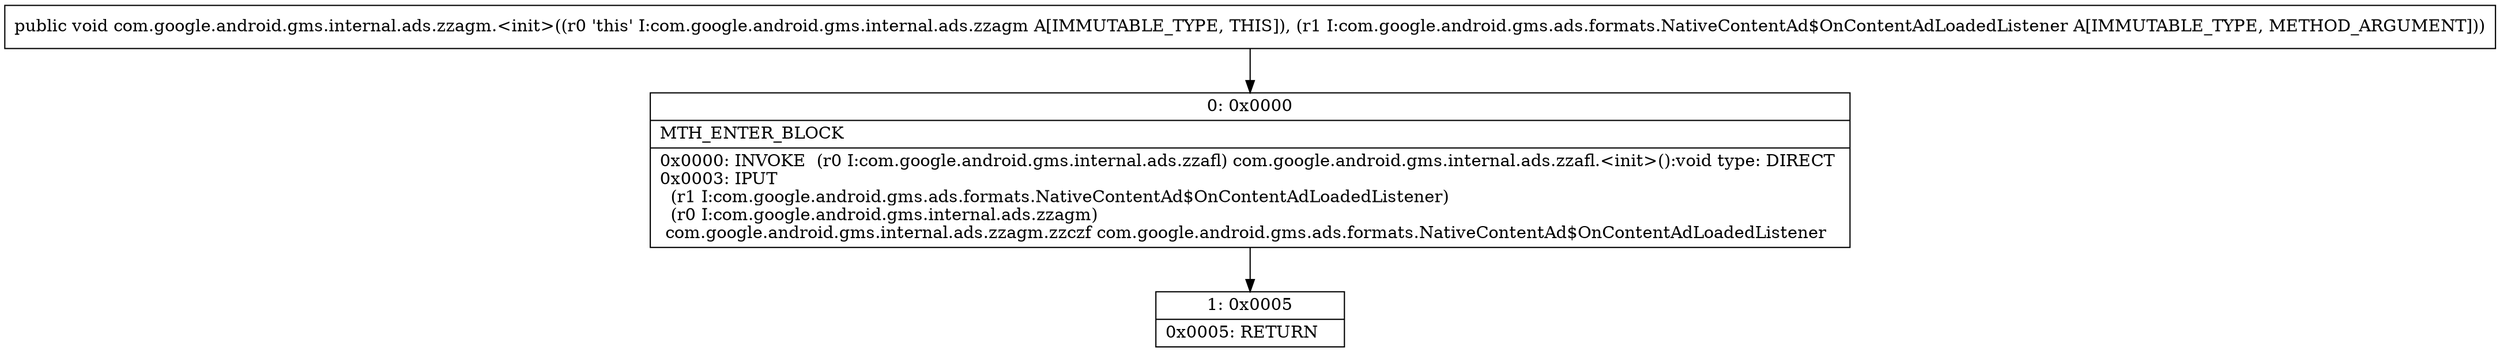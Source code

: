 digraph "CFG forcom.google.android.gms.internal.ads.zzagm.\<init\>(Lcom\/google\/android\/gms\/ads\/formats\/NativeContentAd$OnContentAdLoadedListener;)V" {
Node_0 [shape=record,label="{0\:\ 0x0000|MTH_ENTER_BLOCK\l|0x0000: INVOKE  (r0 I:com.google.android.gms.internal.ads.zzafl) com.google.android.gms.internal.ads.zzafl.\<init\>():void type: DIRECT \l0x0003: IPUT  \l  (r1 I:com.google.android.gms.ads.formats.NativeContentAd$OnContentAdLoadedListener)\l  (r0 I:com.google.android.gms.internal.ads.zzagm)\l com.google.android.gms.internal.ads.zzagm.zzczf com.google.android.gms.ads.formats.NativeContentAd$OnContentAdLoadedListener \l}"];
Node_1 [shape=record,label="{1\:\ 0x0005|0x0005: RETURN   \l}"];
MethodNode[shape=record,label="{public void com.google.android.gms.internal.ads.zzagm.\<init\>((r0 'this' I:com.google.android.gms.internal.ads.zzagm A[IMMUTABLE_TYPE, THIS]), (r1 I:com.google.android.gms.ads.formats.NativeContentAd$OnContentAdLoadedListener A[IMMUTABLE_TYPE, METHOD_ARGUMENT])) }"];
MethodNode -> Node_0;
Node_0 -> Node_1;
}

